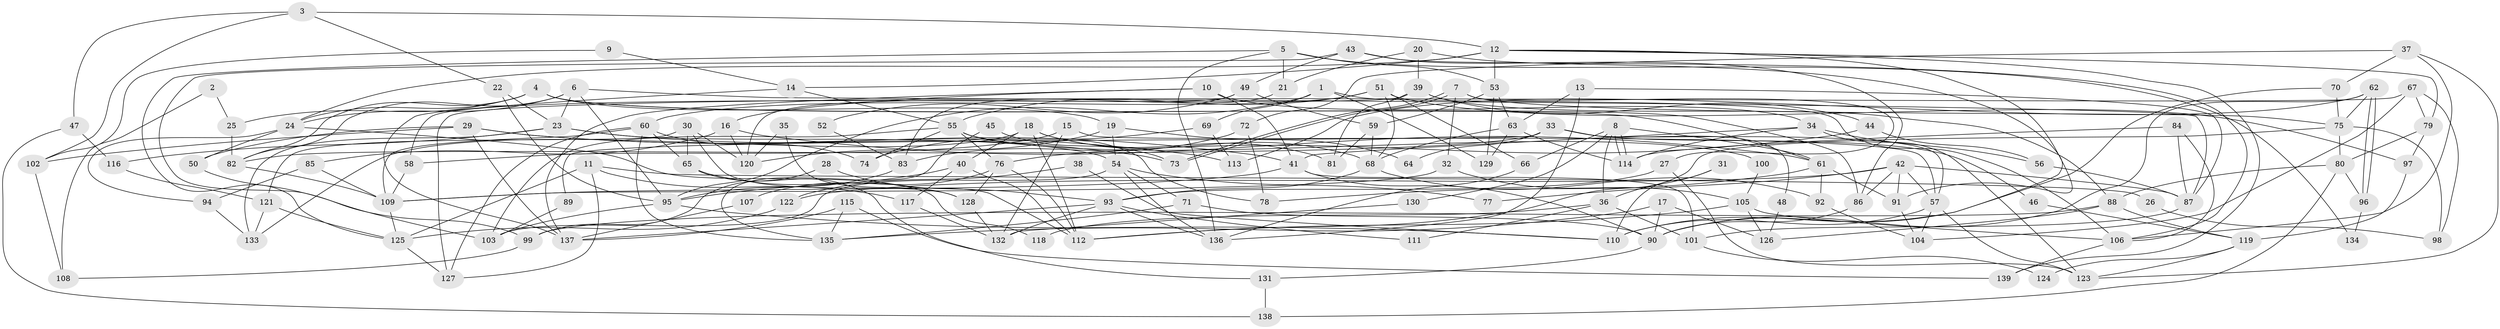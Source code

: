// coarse degree distribution, {4: 0.12371134020618557, 2: 0.15463917525773196, 17: 0.010309278350515464, 8: 0.05154639175257732, 5: 0.12371134020618557, 6: 0.16494845360824742, 3: 0.26804123711340205, 16: 0.010309278350515464, 12: 0.020618556701030927, 7: 0.05154639175257732, 9: 0.020618556701030927}
// Generated by graph-tools (version 1.1) at 2025/18/03/04/25 18:18:43]
// undirected, 139 vertices, 278 edges
graph export_dot {
graph [start="1"]
  node [color=gray90,style=filled];
  1;
  2;
  3;
  4;
  5;
  6;
  7;
  8;
  9;
  10;
  11;
  12;
  13;
  14;
  15;
  16;
  17;
  18;
  19;
  20;
  21;
  22;
  23;
  24;
  25;
  26;
  27;
  28;
  29;
  30;
  31;
  32;
  33;
  34;
  35;
  36;
  37;
  38;
  39;
  40;
  41;
  42;
  43;
  44;
  45;
  46;
  47;
  48;
  49;
  50;
  51;
  52;
  53;
  54;
  55;
  56;
  57;
  58;
  59;
  60;
  61;
  62;
  63;
  64;
  65;
  66;
  67;
  68;
  69;
  70;
  71;
  72;
  73;
  74;
  75;
  76;
  77;
  78;
  79;
  80;
  81;
  82;
  83;
  84;
  85;
  86;
  87;
  88;
  89;
  90;
  91;
  92;
  93;
  94;
  95;
  96;
  97;
  98;
  99;
  100;
  101;
  102;
  103;
  104;
  105;
  106;
  107;
  108;
  109;
  110;
  111;
  112;
  113;
  114;
  115;
  116;
  117;
  118;
  119;
  120;
  121;
  122;
  123;
  124;
  125;
  126;
  127;
  128;
  129;
  130;
  131;
  132;
  133;
  134;
  135;
  136;
  137;
  138;
  139;
  1 -- 106;
  1 -- 129;
  1 -- 69;
  1 -- 95;
  2 -- 108;
  2 -- 25;
  3 -- 22;
  3 -- 12;
  3 -- 47;
  3 -- 102;
  4 -- 61;
  4 -- 24;
  4 -- 19;
  4 -- 25;
  4 -- 82;
  4 -- 86;
  5 -- 136;
  5 -- 125;
  5 -- 21;
  5 -- 53;
  5 -- 134;
  6 -- 87;
  6 -- 95;
  6 -- 23;
  6 -- 24;
  6 -- 82;
  7 -- 32;
  7 -- 73;
  7 -- 73;
  7 -- 27;
  7 -- 75;
  8 -- 66;
  8 -- 114;
  8 -- 114;
  8 -- 36;
  8 -- 61;
  8 -- 130;
  9 -- 14;
  9 -- 102;
  10 -- 41;
  10 -- 34;
  10 -- 16;
  10 -- 137;
  11 -- 117;
  11 -- 127;
  11 -- 26;
  11 -- 125;
  12 -- 91;
  12 -- 53;
  12 -- 14;
  12 -- 24;
  12 -- 79;
  12 -- 139;
  13 -- 136;
  13 -- 63;
  13 -- 87;
  14 -- 137;
  14 -- 55;
  15 -- 57;
  15 -- 58;
  15 -- 132;
  16 -- 61;
  16 -- 85;
  16 -- 120;
  17 -- 135;
  17 -- 126;
  17 -- 90;
  18 -- 81;
  18 -- 112;
  18 -- 40;
  18 -- 68;
  18 -- 133;
  19 -- 120;
  19 -- 54;
  19 -- 64;
  20 -- 90;
  20 -- 39;
  20 -- 21;
  21 -- 83;
  22 -- 23;
  22 -- 95;
  23 -- 54;
  23 -- 73;
  23 -- 116;
  23 -- 133;
  24 -- 50;
  24 -- 94;
  24 -- 118;
  25 -- 82;
  26 -- 98;
  27 -- 93;
  27 -- 123;
  28 -- 99;
  28 -- 93;
  29 -- 113;
  29 -- 50;
  29 -- 41;
  29 -- 102;
  29 -- 137;
  30 -- 120;
  30 -- 121;
  30 -- 65;
  30 -- 128;
  31 -- 36;
  31 -- 110;
  32 -- 105;
  32 -- 109;
  33 -- 57;
  33 -- 82;
  33 -- 46;
  33 -- 48;
  33 -- 64;
  33 -- 89;
  34 -- 41;
  34 -- 123;
  34 -- 56;
  34 -- 114;
  35 -- 120;
  35 -- 112;
  36 -- 101;
  36 -- 111;
  36 -- 118;
  37 -- 72;
  37 -- 70;
  37 -- 106;
  37 -- 123;
  38 -- 110;
  38 -- 122;
  39 -- 88;
  39 -- 44;
  39 -- 58;
  39 -- 81;
  40 -- 112;
  40 -- 95;
  40 -- 117;
  41 -- 109;
  41 -- 90;
  41 -- 101;
  42 -- 86;
  42 -- 91;
  42 -- 57;
  42 -- 77;
  42 -- 87;
  42 -- 122;
  43 -- 86;
  43 -- 106;
  43 -- 49;
  43 -- 99;
  44 -- 56;
  44 -- 76;
  45 -- 135;
  45 -- 73;
  46 -- 119;
  47 -- 116;
  47 -- 138;
  48 -- 126;
  49 -- 59;
  49 -- 52;
  49 -- 120;
  50 -- 103;
  51 -- 55;
  51 -- 68;
  51 -- 60;
  51 -- 66;
  51 -- 97;
  52 -- 83;
  53 -- 63;
  53 -- 59;
  53 -- 129;
  54 -- 71;
  54 -- 77;
  54 -- 103;
  54 -- 136;
  55 -- 103;
  55 -- 74;
  55 -- 76;
  55 -- 78;
  55 -- 100;
  56 -- 87;
  57 -- 123;
  57 -- 104;
  57 -- 110;
  58 -- 109;
  59 -- 68;
  59 -- 81;
  60 -- 109;
  60 -- 65;
  60 -- 74;
  60 -- 127;
  60 -- 135;
  61 -- 92;
  61 -- 78;
  61 -- 91;
  62 -- 96;
  62 -- 96;
  62 -- 90;
  62 -- 75;
  62 -- 113;
  63 -- 114;
  63 -- 68;
  63 -- 129;
  65 -- 128;
  65 -- 131;
  66 -- 136;
  67 -- 127;
  67 -- 79;
  67 -- 98;
  67 -- 104;
  68 -- 93;
  68 -- 92;
  69 -- 74;
  69 -- 113;
  70 -- 75;
  70 -- 110;
  71 -- 90;
  71 -- 135;
  72 -- 78;
  72 -- 83;
  75 -- 80;
  75 -- 98;
  75 -- 112;
  76 -- 128;
  76 -- 107;
  76 -- 112;
  79 -- 80;
  79 -- 97;
  80 -- 138;
  80 -- 88;
  80 -- 96;
  82 -- 109;
  83 -- 95;
  84 -- 87;
  84 -- 114;
  84 -- 106;
  85 -- 94;
  85 -- 109;
  86 -- 90;
  87 -- 101;
  88 -- 119;
  88 -- 99;
  88 -- 126;
  89 -- 103;
  90 -- 131;
  91 -- 104;
  92 -- 104;
  93 -- 137;
  93 -- 132;
  93 -- 111;
  93 -- 136;
  94 -- 133;
  95 -- 103;
  95 -- 110;
  96 -- 134;
  97 -- 119;
  99 -- 108;
  100 -- 105;
  101 -- 124;
  102 -- 108;
  105 -- 106;
  105 -- 112;
  105 -- 126;
  106 -- 139;
  107 -- 137;
  109 -- 125;
  115 -- 139;
  115 -- 137;
  115 -- 135;
  116 -- 121;
  117 -- 132;
  119 -- 123;
  119 -- 124;
  121 -- 133;
  121 -- 125;
  122 -- 125;
  125 -- 127;
  128 -- 132;
  130 -- 132;
  131 -- 138;
}

